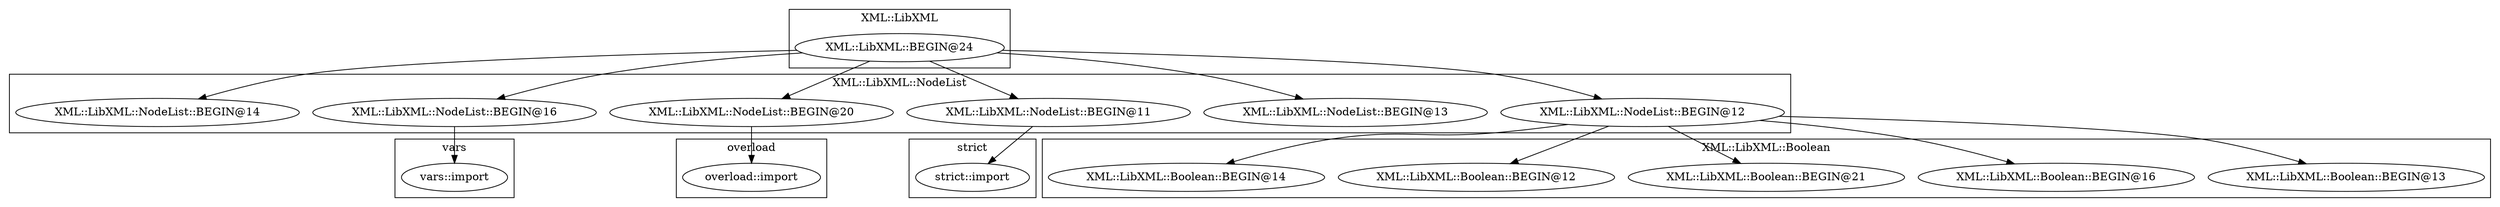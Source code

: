 digraph {
graph [overlap=false]
subgraph cluster_vars {
	label="vars";
	"vars::import";
}
subgraph cluster_XML_LibXML_Boolean {
	label="XML::LibXML::Boolean";
	"XML::LibXML::Boolean::BEGIN@13";
	"XML::LibXML::Boolean::BEGIN@16";
	"XML::LibXML::Boolean::BEGIN@21";
	"XML::LibXML::Boolean::BEGIN@12";
	"XML::LibXML::Boolean::BEGIN@14";
}
subgraph cluster_XML_LibXML {
	label="XML::LibXML";
	"XML::LibXML::BEGIN@24";
}
subgraph cluster_strict {
	label="strict";
	"strict::import";
}
subgraph cluster_XML_LibXML_NodeList {
	label="XML::LibXML::NodeList";
	"XML::LibXML::NodeList::BEGIN@16";
	"XML::LibXML::NodeList::BEGIN@13";
	"XML::LibXML::NodeList::BEGIN@20";
	"XML::LibXML::NodeList::BEGIN@11";
	"XML::LibXML::NodeList::BEGIN@12";
	"XML::LibXML::NodeList::BEGIN@14";
}
subgraph cluster_overload {
	label="overload";
	"overload::import";
}
"XML::LibXML::BEGIN@24" -> "XML::LibXML::NodeList::BEGIN@12";
"XML::LibXML::NodeList::BEGIN@12" -> "XML::LibXML::Boolean::BEGIN@13";
"XML::LibXML::BEGIN@24" -> "XML::LibXML::NodeList::BEGIN@16";
"XML::LibXML::BEGIN@24" -> "XML::LibXML::NodeList::BEGIN@14";
"XML::LibXML::BEGIN@24" -> "XML::LibXML::NodeList::BEGIN@20";
"XML::LibXML::NodeList::BEGIN@12" -> "XML::LibXML::Boolean::BEGIN@12";
"XML::LibXML::BEGIN@24" -> "XML::LibXML::NodeList::BEGIN@13";
"XML::LibXML::NodeList::BEGIN@20" -> "overload::import";
"XML::LibXML::NodeList::BEGIN@12" -> "XML::LibXML::Boolean::BEGIN@14";
"XML::LibXML::NodeList::BEGIN@16" -> "vars::import";
"XML::LibXML::NodeList::BEGIN@12" -> "XML::LibXML::Boolean::BEGIN@16";
"XML::LibXML::BEGIN@24" -> "XML::LibXML::NodeList::BEGIN@11";
"XML::LibXML::NodeList::BEGIN@12" -> "XML::LibXML::Boolean::BEGIN@21";
"XML::LibXML::NodeList::BEGIN@11" -> "strict::import";
}
